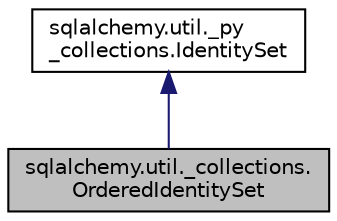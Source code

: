digraph "sqlalchemy.util._collections.OrderedIdentitySet"
{
 // LATEX_PDF_SIZE
  edge [fontname="Helvetica",fontsize="10",labelfontname="Helvetica",labelfontsize="10"];
  node [fontname="Helvetica",fontsize="10",shape=record];
  Node1 [label="sqlalchemy.util._collections.\lOrderedIdentitySet",height=0.2,width=0.4,color="black", fillcolor="grey75", style="filled", fontcolor="black",tooltip=" "];
  Node2 -> Node1 [dir="back",color="midnightblue",fontsize="10",style="solid",fontname="Helvetica"];
  Node2 [label="sqlalchemy.util._py\l_collections.IdentitySet",height=0.2,width=0.4,color="black", fillcolor="white", style="filled",URL="$classsqlalchemy_1_1util_1_1__py__collections_1_1IdentitySet.html",tooltip=" "];
}
